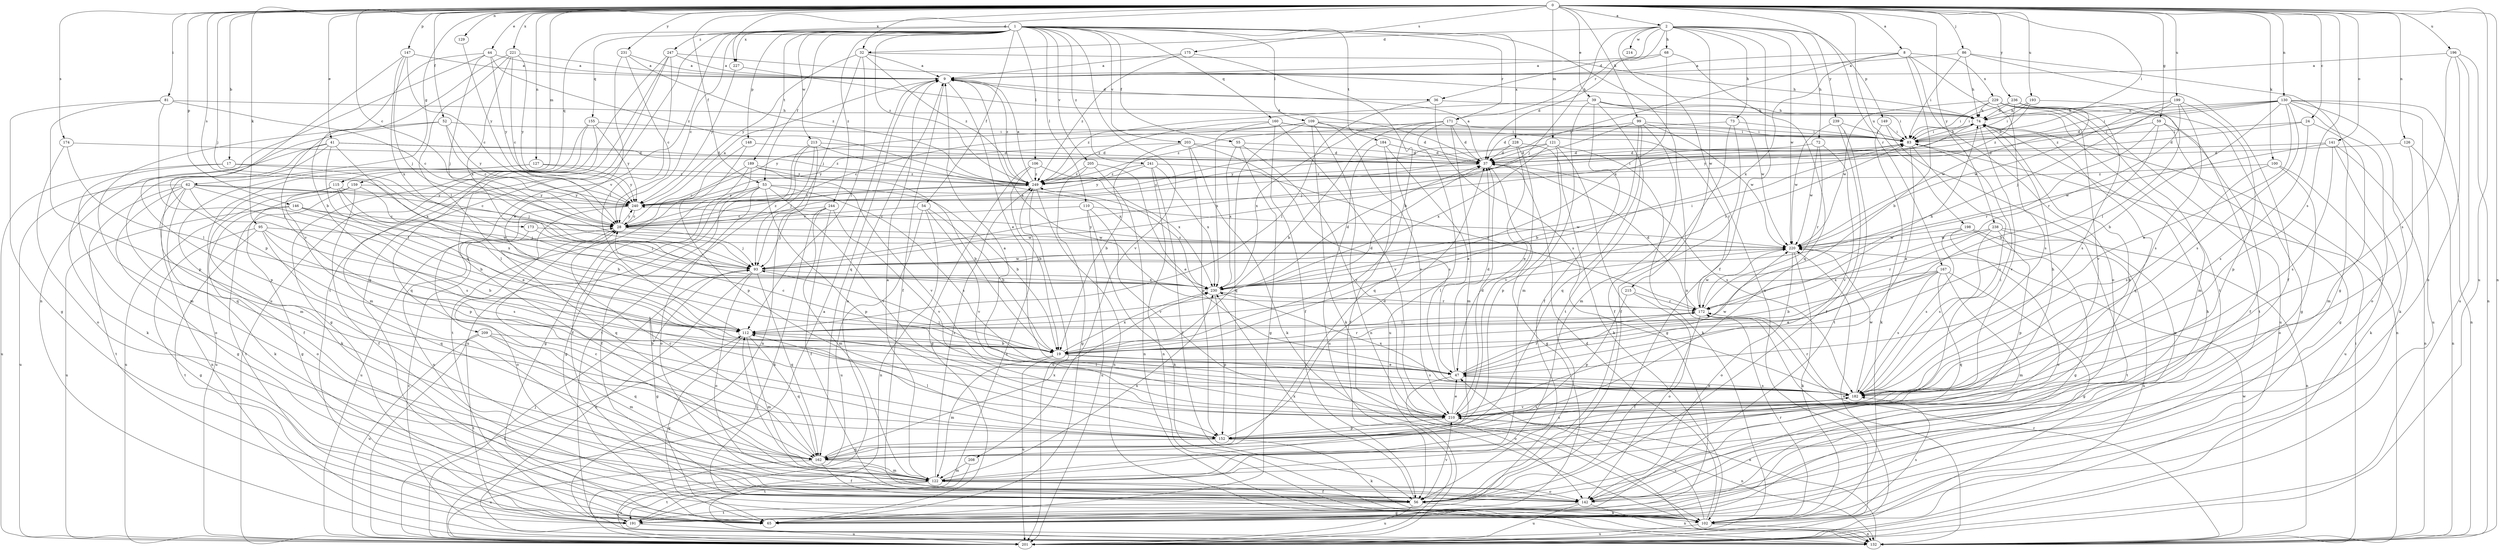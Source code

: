 strict digraph  {
0;
1;
2;
8;
9;
17;
19;
24;
28;
32;
36;
37;
39;
41;
44;
47;
52;
53;
54;
55;
56;
59;
62;
65;
68;
72;
73;
74;
81;
83;
86;
93;
95;
99;
100;
102;
106;
109;
110;
112;
115;
121;
122;
126;
127;
129;
130;
132;
141;
142;
146;
147;
148;
149;
152;
155;
159;
160;
162;
167;
171;
172;
173;
174;
175;
182;
184;
189;
191;
193;
196;
198;
199;
201;
203;
205;
208;
209;
210;
213;
214;
215;
220;
221;
227;
228;
229;
230;
231;
236;
238;
239;
240;
241;
244;
247;
249;
0 -> 2  [label=a];
0 -> 8  [label=a];
0 -> 17  [label=b];
0 -> 24  [label=c];
0 -> 28  [label=c];
0 -> 32  [label=d];
0 -> 39  [label=e];
0 -> 41  [label=e];
0 -> 44  [label=e];
0 -> 52  [label=f];
0 -> 53  [label=f];
0 -> 59  [label=g];
0 -> 62  [label=g];
0 -> 81  [label=i];
0 -> 83  [label=i];
0 -> 86  [label=j];
0 -> 93  [label=j];
0 -> 95  [label=k];
0 -> 99  [label=k];
0 -> 100  [label=k];
0 -> 115  [label=m];
0 -> 121  [label=m];
0 -> 126  [label=n];
0 -> 127  [label=n];
0 -> 129  [label=n];
0 -> 130  [label=n];
0 -> 132  [label=n];
0 -> 141  [label=o];
0 -> 146  [label=p];
0 -> 147  [label=p];
0 -> 167  [label=r];
0 -> 173  [label=s];
0 -> 174  [label=s];
0 -> 175  [label=s];
0 -> 182  [label=s];
0 -> 193  [label=u];
0 -> 196  [label=u];
0 -> 198  [label=u];
0 -> 199  [label=u];
0 -> 201  [label=u];
0 -> 221  [label=x];
0 -> 227  [label=x];
0 -> 231  [label=y];
0 -> 236  [label=y];
0 -> 238  [label=y];
1 -> 28  [label=c];
1 -> 53  [label=f];
1 -> 54  [label=f];
1 -> 55  [label=f];
1 -> 65  [label=g];
1 -> 106  [label=l];
1 -> 109  [label=l];
1 -> 110  [label=l];
1 -> 132  [label=n];
1 -> 148  [label=p];
1 -> 155  [label=q];
1 -> 159  [label=q];
1 -> 160  [label=q];
1 -> 171  [label=r];
1 -> 184  [label=t];
1 -> 189  [label=t];
1 -> 203  [label=v];
1 -> 205  [label=v];
1 -> 208  [label=v];
1 -> 209  [label=v];
1 -> 213  [label=w];
1 -> 227  [label=x];
1 -> 228  [label=x];
1 -> 241  [label=z];
1 -> 244  [label=z];
1 -> 247  [label=z];
1 -> 249  [label=z];
2 -> 32  [label=d];
2 -> 36  [label=d];
2 -> 56  [label=f];
2 -> 68  [label=h];
2 -> 72  [label=h];
2 -> 73  [label=h];
2 -> 93  [label=j];
2 -> 149  [label=p];
2 -> 171  [label=r];
2 -> 201  [label=u];
2 -> 214  [label=w];
2 -> 215  [label=w];
2 -> 220  [label=w];
2 -> 239  [label=y];
8 -> 9  [label=a];
8 -> 19  [label=b];
8 -> 142  [label=o];
8 -> 191  [label=t];
8 -> 229  [label=x];
8 -> 230  [label=x];
8 -> 240  [label=y];
9 -> 36  [label=d];
9 -> 47  [label=e];
9 -> 56  [label=f];
9 -> 162  [label=q];
9 -> 249  [label=z];
17 -> 93  [label=j];
17 -> 142  [label=o];
17 -> 201  [label=u];
17 -> 249  [label=z];
19 -> 28  [label=c];
19 -> 47  [label=e];
19 -> 122  [label=m];
19 -> 172  [label=r];
19 -> 182  [label=s];
19 -> 201  [label=u];
19 -> 230  [label=x];
24 -> 37  [label=d];
24 -> 83  [label=i];
24 -> 122  [label=m];
24 -> 182  [label=s];
28 -> 9  [label=a];
28 -> 93  [label=j];
28 -> 142  [label=o];
28 -> 220  [label=w];
28 -> 240  [label=y];
28 -> 249  [label=z];
32 -> 9  [label=a];
32 -> 74  [label=h];
32 -> 93  [label=j];
32 -> 112  [label=l];
32 -> 240  [label=y];
32 -> 249  [label=z];
36 -> 74  [label=h];
36 -> 112  [label=l];
36 -> 182  [label=s];
37 -> 9  [label=a];
37 -> 65  [label=g];
37 -> 182  [label=s];
37 -> 249  [label=z];
39 -> 56  [label=f];
39 -> 74  [label=h];
39 -> 83  [label=i];
39 -> 122  [label=m];
39 -> 191  [label=t];
39 -> 220  [label=w];
39 -> 249  [label=z];
41 -> 37  [label=d];
41 -> 102  [label=k];
41 -> 112  [label=l];
41 -> 122  [label=m];
41 -> 162  [label=q];
41 -> 230  [label=x];
41 -> 249  [label=z];
44 -> 9  [label=a];
44 -> 19  [label=b];
44 -> 93  [label=j];
44 -> 132  [label=n];
44 -> 240  [label=y];
44 -> 249  [label=z];
47 -> 37  [label=d];
47 -> 93  [label=j];
47 -> 142  [label=o];
47 -> 172  [label=r];
47 -> 182  [label=s];
47 -> 220  [label=w];
52 -> 28  [label=c];
52 -> 83  [label=i];
52 -> 122  [label=m];
52 -> 152  [label=p];
52 -> 240  [label=y];
53 -> 19  [label=b];
53 -> 56  [label=f];
53 -> 65  [label=g];
53 -> 142  [label=o];
53 -> 152  [label=p];
53 -> 182  [label=s];
53 -> 210  [label=v];
53 -> 240  [label=y];
54 -> 19  [label=b];
54 -> 28  [label=c];
54 -> 132  [label=n];
54 -> 201  [label=u];
54 -> 210  [label=v];
55 -> 37  [label=d];
55 -> 65  [label=g];
55 -> 210  [label=v];
55 -> 230  [label=x];
56 -> 102  [label=k];
56 -> 191  [label=t];
56 -> 201  [label=u];
56 -> 210  [label=v];
56 -> 230  [label=x];
59 -> 19  [label=b];
59 -> 56  [label=f];
59 -> 65  [label=g];
59 -> 83  [label=i];
59 -> 172  [label=r];
62 -> 19  [label=b];
62 -> 28  [label=c];
62 -> 65  [label=g];
62 -> 102  [label=k];
62 -> 132  [label=n];
62 -> 182  [label=s];
62 -> 191  [label=t];
62 -> 201  [label=u];
62 -> 240  [label=y];
68 -> 9  [label=a];
68 -> 37  [label=d];
68 -> 162  [label=q];
68 -> 230  [label=x];
72 -> 37  [label=d];
72 -> 172  [label=r];
72 -> 210  [label=v];
72 -> 220  [label=w];
73 -> 56  [label=f];
73 -> 83  [label=i];
73 -> 122  [label=m];
73 -> 249  [label=z];
74 -> 83  [label=i];
74 -> 132  [label=n];
74 -> 162  [label=q];
74 -> 210  [label=v];
74 -> 240  [label=y];
81 -> 28  [label=c];
81 -> 65  [label=g];
81 -> 74  [label=h];
81 -> 112  [label=l];
81 -> 152  [label=p];
83 -> 37  [label=d];
83 -> 47  [label=e];
83 -> 74  [label=h];
83 -> 182  [label=s];
86 -> 9  [label=a];
86 -> 56  [label=f];
86 -> 65  [label=g];
86 -> 74  [label=h];
86 -> 83  [label=i];
93 -> 65  [label=g];
93 -> 83  [label=i];
93 -> 132  [label=n];
93 -> 142  [label=o];
93 -> 162  [label=q];
93 -> 220  [label=w];
93 -> 230  [label=x];
95 -> 19  [label=b];
95 -> 65  [label=g];
95 -> 162  [label=q];
95 -> 182  [label=s];
95 -> 191  [label=t];
95 -> 220  [label=w];
99 -> 19  [label=b];
99 -> 37  [label=d];
99 -> 56  [label=f];
99 -> 83  [label=i];
99 -> 93  [label=j];
99 -> 162  [label=q];
99 -> 220  [label=w];
100 -> 142  [label=o];
100 -> 182  [label=s];
100 -> 201  [label=u];
100 -> 249  [label=z];
102 -> 37  [label=d];
102 -> 132  [label=n];
102 -> 172  [label=r];
102 -> 182  [label=s];
102 -> 201  [label=u];
102 -> 210  [label=v];
106 -> 19  [label=b];
106 -> 65  [label=g];
106 -> 230  [label=x];
106 -> 249  [label=z];
109 -> 28  [label=c];
109 -> 37  [label=d];
109 -> 83  [label=i];
109 -> 102  [label=k];
109 -> 132  [label=n];
109 -> 162  [label=q];
109 -> 210  [label=v];
109 -> 240  [label=y];
110 -> 28  [label=c];
110 -> 102  [label=k];
110 -> 201  [label=u];
110 -> 210  [label=v];
110 -> 220  [label=w];
112 -> 19  [label=b];
112 -> 37  [label=d];
112 -> 65  [label=g];
112 -> 122  [label=m];
112 -> 162  [label=q];
115 -> 19  [label=b];
115 -> 47  [label=e];
115 -> 152  [label=p];
115 -> 201  [label=u];
115 -> 240  [label=y];
121 -> 37  [label=d];
121 -> 65  [label=g];
121 -> 102  [label=k];
121 -> 152  [label=p];
121 -> 230  [label=x];
121 -> 240  [label=y];
122 -> 9  [label=a];
122 -> 28  [label=c];
122 -> 56  [label=f];
122 -> 112  [label=l];
122 -> 142  [label=o];
122 -> 191  [label=t];
122 -> 201  [label=u];
122 -> 230  [label=x];
122 -> 249  [label=z];
126 -> 37  [label=d];
126 -> 132  [label=n];
126 -> 210  [label=v];
127 -> 56  [label=f];
127 -> 102  [label=k];
127 -> 240  [label=y];
127 -> 249  [label=z];
129 -> 240  [label=y];
130 -> 19  [label=b];
130 -> 37  [label=d];
130 -> 47  [label=e];
130 -> 74  [label=h];
130 -> 83  [label=i];
130 -> 102  [label=k];
130 -> 132  [label=n];
130 -> 142  [label=o];
130 -> 182  [label=s];
130 -> 201  [label=u];
130 -> 249  [label=z];
132 -> 28  [label=c];
132 -> 47  [label=e];
132 -> 83  [label=i];
132 -> 172  [label=r];
132 -> 220  [label=w];
141 -> 37  [label=d];
141 -> 102  [label=k];
141 -> 132  [label=n];
141 -> 182  [label=s];
141 -> 220  [label=w];
142 -> 65  [label=g];
142 -> 74  [label=h];
142 -> 132  [label=n];
142 -> 201  [label=u];
146 -> 28  [label=c];
146 -> 93  [label=j];
146 -> 142  [label=o];
146 -> 201  [label=u];
146 -> 230  [label=x];
147 -> 9  [label=a];
147 -> 28  [label=c];
147 -> 93  [label=j];
147 -> 152  [label=p];
147 -> 230  [label=x];
148 -> 37  [label=d];
148 -> 152  [label=p];
148 -> 191  [label=t];
149 -> 83  [label=i];
149 -> 102  [label=k];
149 -> 201  [label=u];
152 -> 37  [label=d];
152 -> 74  [label=h];
152 -> 102  [label=k];
152 -> 112  [label=l];
152 -> 162  [label=q];
152 -> 182  [label=s];
155 -> 65  [label=g];
155 -> 83  [label=i];
155 -> 122  [label=m];
155 -> 162  [label=q];
155 -> 240  [label=y];
159 -> 56  [label=f];
159 -> 65  [label=g];
159 -> 112  [label=l];
159 -> 191  [label=t];
159 -> 201  [label=u];
159 -> 240  [label=y];
160 -> 56  [label=f];
160 -> 83  [label=i];
160 -> 172  [label=r];
160 -> 210  [label=v];
160 -> 230  [label=x];
160 -> 249  [label=z];
162 -> 28  [label=c];
162 -> 56  [label=f];
162 -> 122  [label=m];
162 -> 201  [label=u];
162 -> 230  [label=x];
167 -> 19  [label=b];
167 -> 47  [label=e];
167 -> 65  [label=g];
167 -> 122  [label=m];
167 -> 162  [label=q];
167 -> 182  [label=s];
167 -> 230  [label=x];
171 -> 19  [label=b];
171 -> 37  [label=d];
171 -> 83  [label=i];
171 -> 122  [label=m];
171 -> 162  [label=q];
171 -> 201  [label=u];
171 -> 230  [label=x];
172 -> 9  [label=a];
172 -> 37  [label=d];
172 -> 56  [label=f];
172 -> 74  [label=h];
172 -> 112  [label=l];
172 -> 220  [label=w];
173 -> 93  [label=j];
173 -> 142  [label=o];
173 -> 220  [label=w];
174 -> 37  [label=d];
174 -> 112  [label=l];
174 -> 142  [label=o];
175 -> 9  [label=a];
175 -> 19  [label=b];
175 -> 249  [label=z];
182 -> 47  [label=e];
182 -> 112  [label=l];
182 -> 172  [label=r];
182 -> 210  [label=v];
182 -> 220  [label=w];
182 -> 230  [label=x];
184 -> 37  [label=d];
184 -> 47  [label=e];
184 -> 56  [label=f];
184 -> 201  [label=u];
189 -> 19  [label=b];
189 -> 28  [label=c];
189 -> 56  [label=f];
189 -> 65  [label=g];
189 -> 210  [label=v];
189 -> 249  [label=z];
191 -> 9  [label=a];
191 -> 201  [label=u];
191 -> 249  [label=z];
193 -> 37  [label=d];
193 -> 74  [label=h];
193 -> 83  [label=i];
193 -> 112  [label=l];
196 -> 9  [label=a];
196 -> 132  [label=n];
196 -> 142  [label=o];
196 -> 182  [label=s];
196 -> 201  [label=u];
198 -> 65  [label=g];
198 -> 142  [label=o];
198 -> 182  [label=s];
198 -> 201  [label=u];
198 -> 220  [label=w];
199 -> 74  [label=h];
199 -> 93  [label=j];
199 -> 152  [label=p];
199 -> 172  [label=r];
199 -> 182  [label=s];
199 -> 220  [label=w];
201 -> 9  [label=a];
201 -> 93  [label=j];
201 -> 112  [label=l];
201 -> 220  [label=w];
203 -> 19  [label=b];
203 -> 37  [label=d];
203 -> 102  [label=k];
203 -> 152  [label=p];
203 -> 182  [label=s];
203 -> 240  [label=y];
205 -> 47  [label=e];
205 -> 65  [label=g];
205 -> 132  [label=n];
205 -> 249  [label=z];
208 -> 122  [label=m];
208 -> 191  [label=t];
209 -> 19  [label=b];
209 -> 122  [label=m];
209 -> 162  [label=q];
209 -> 191  [label=t];
209 -> 201  [label=u];
210 -> 9  [label=a];
210 -> 37  [label=d];
210 -> 47  [label=e];
210 -> 74  [label=h];
210 -> 83  [label=i];
210 -> 132  [label=n];
210 -> 152  [label=p];
210 -> 182  [label=s];
213 -> 37  [label=d];
213 -> 93  [label=j];
213 -> 132  [label=n];
213 -> 191  [label=t];
213 -> 201  [label=u];
213 -> 230  [label=x];
215 -> 142  [label=o];
215 -> 152  [label=p];
215 -> 172  [label=r];
220 -> 93  [label=j];
220 -> 102  [label=k];
220 -> 112  [label=l];
220 -> 142  [label=o];
220 -> 240  [label=y];
221 -> 9  [label=a];
221 -> 28  [label=c];
221 -> 112  [label=l];
221 -> 210  [label=v];
221 -> 230  [label=x];
221 -> 240  [label=y];
227 -> 37  [label=d];
227 -> 240  [label=y];
228 -> 28  [label=c];
228 -> 37  [label=d];
228 -> 47  [label=e];
228 -> 102  [label=k];
228 -> 210  [label=v];
229 -> 74  [label=h];
229 -> 83  [label=i];
229 -> 122  [label=m];
229 -> 182  [label=s];
229 -> 191  [label=t];
229 -> 201  [label=u];
229 -> 210  [label=v];
229 -> 220  [label=w];
230 -> 37  [label=d];
230 -> 83  [label=i];
230 -> 152  [label=p];
230 -> 172  [label=r];
230 -> 249  [label=z];
231 -> 9  [label=a];
231 -> 28  [label=c];
231 -> 47  [label=e];
231 -> 249  [label=z];
236 -> 65  [label=g];
236 -> 74  [label=h];
236 -> 83  [label=i];
236 -> 182  [label=s];
236 -> 220  [label=w];
236 -> 249  [label=z];
238 -> 132  [label=n];
238 -> 152  [label=p];
238 -> 172  [label=r];
238 -> 182  [label=s];
238 -> 191  [label=t];
238 -> 220  [label=w];
239 -> 56  [label=f];
239 -> 83  [label=i];
239 -> 191  [label=t];
239 -> 220  [label=w];
240 -> 28  [label=c];
240 -> 162  [label=q];
240 -> 201  [label=u];
241 -> 56  [label=f];
241 -> 132  [label=n];
241 -> 172  [label=r];
241 -> 230  [label=x];
241 -> 240  [label=y];
241 -> 249  [label=z];
244 -> 28  [label=c];
244 -> 56  [label=f];
244 -> 93  [label=j];
244 -> 102  [label=k];
244 -> 122  [label=m];
244 -> 210  [label=v];
247 -> 9  [label=a];
247 -> 74  [label=h];
247 -> 112  [label=l];
247 -> 162  [label=q];
247 -> 191  [label=t];
247 -> 201  [label=u];
249 -> 9  [label=a];
249 -> 83  [label=i];
249 -> 132  [label=n];
249 -> 201  [label=u];
249 -> 240  [label=y];
}
